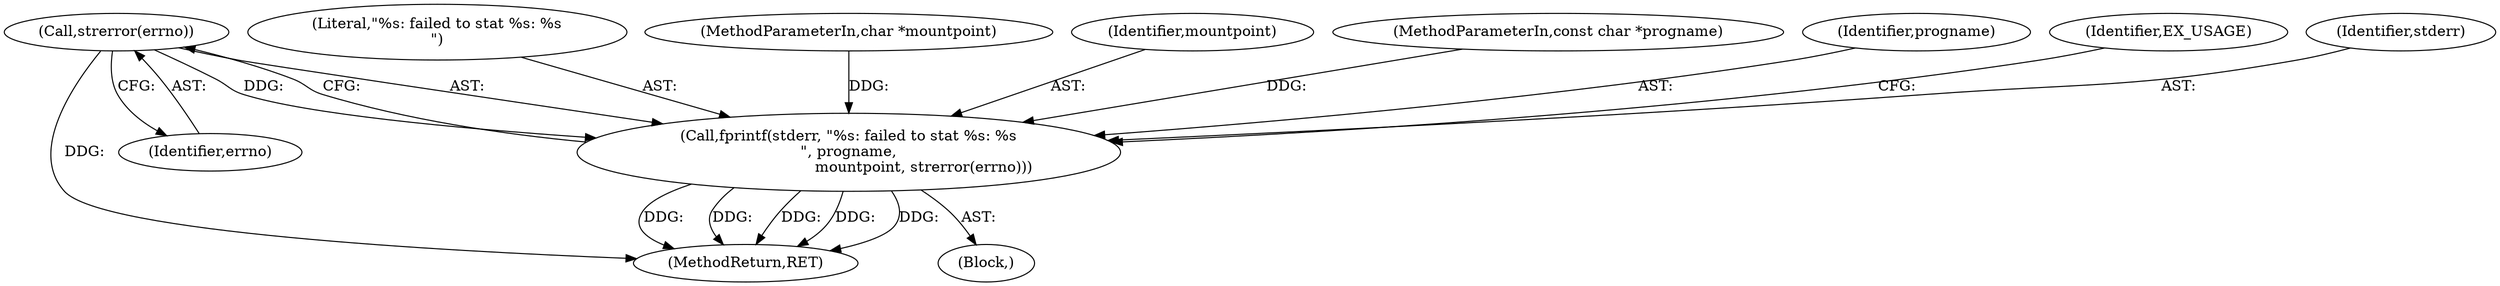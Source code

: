 digraph "0_samba_3ae5dac462c4ed0fb2cd94553583c56fce2f9d80@API" {
"1000122" [label="(Call,strerror(errno))"];
"1000117" [label="(Call,fprintf(stderr, \"%s: failed to stat %s: %s\n\", progname,\n                                mountpoint, strerror(errno)))"];
"1000122" [label="(Call,strerror(errno))"];
"1000119" [label="(Literal,\"%s: failed to stat %s: %s\n\")"];
"1000179" [label="(MethodReturn,RET)"];
"1000104" [label="(MethodParameterIn,char *mountpoint)"];
"1000121" [label="(Identifier,mountpoint)"];
"1000103" [label="(MethodParameterIn,const char *progname)"];
"1000120" [label="(Identifier,progname)"];
"1000125" [label="(Identifier,EX_USAGE)"];
"1000116" [label="(Block,)"];
"1000118" [label="(Identifier,stderr)"];
"1000123" [label="(Identifier,errno)"];
"1000117" [label="(Call,fprintf(stderr, \"%s: failed to stat %s: %s\n\", progname,\n                                mountpoint, strerror(errno)))"];
"1000122" -> "1000117"  [label="AST: "];
"1000122" -> "1000123"  [label="CFG: "];
"1000123" -> "1000122"  [label="AST: "];
"1000117" -> "1000122"  [label="CFG: "];
"1000122" -> "1000179"  [label="DDG: "];
"1000122" -> "1000117"  [label="DDG: "];
"1000117" -> "1000116"  [label="AST: "];
"1000118" -> "1000117"  [label="AST: "];
"1000119" -> "1000117"  [label="AST: "];
"1000120" -> "1000117"  [label="AST: "];
"1000121" -> "1000117"  [label="AST: "];
"1000125" -> "1000117"  [label="CFG: "];
"1000117" -> "1000179"  [label="DDG: "];
"1000117" -> "1000179"  [label="DDG: "];
"1000117" -> "1000179"  [label="DDG: "];
"1000117" -> "1000179"  [label="DDG: "];
"1000117" -> "1000179"  [label="DDG: "];
"1000103" -> "1000117"  [label="DDG: "];
"1000104" -> "1000117"  [label="DDG: "];
}
